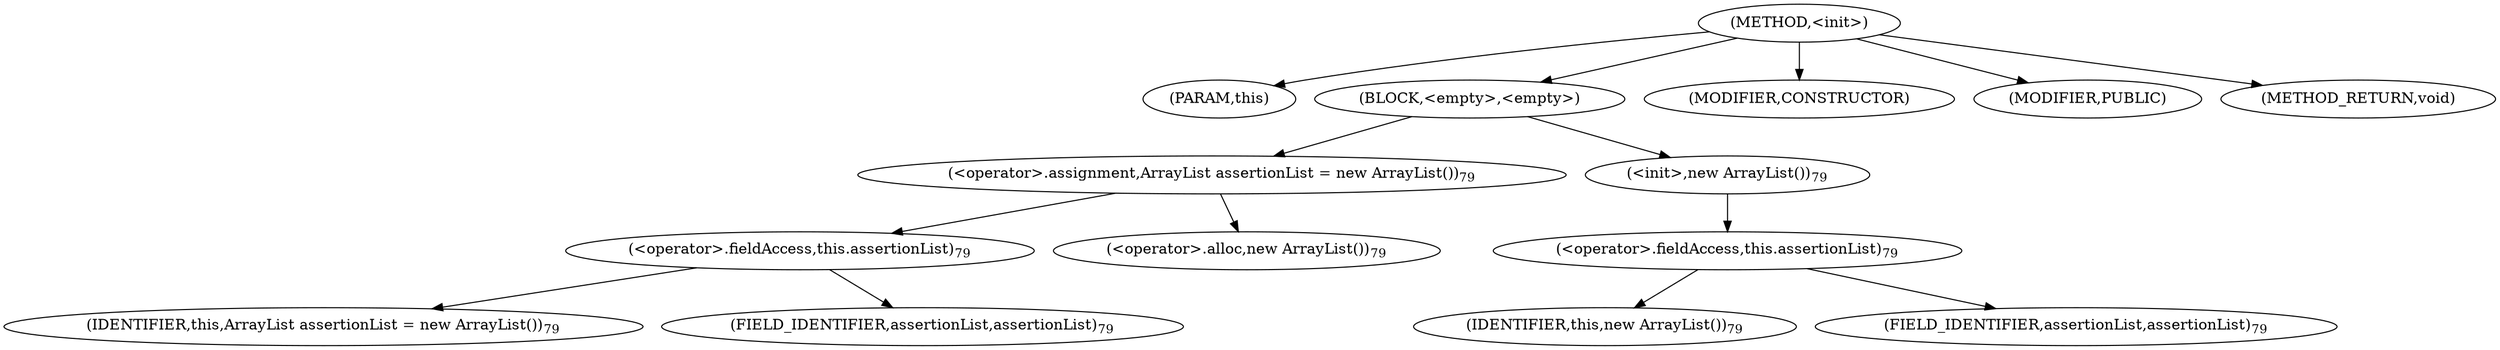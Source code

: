 digraph "&lt;init&gt;" {  
"686" [label = <(METHOD,&lt;init&gt;)> ]
"687" [label = <(PARAM,this)> ]
"688" [label = <(BLOCK,&lt;empty&gt;,&lt;empty&gt;)> ]
"689" [label = <(&lt;operator&gt;.assignment,ArrayList assertionList = new ArrayList())<SUB>79</SUB>> ]
"690" [label = <(&lt;operator&gt;.fieldAccess,this.assertionList)<SUB>79</SUB>> ]
"691" [label = <(IDENTIFIER,this,ArrayList assertionList = new ArrayList())<SUB>79</SUB>> ]
"692" [label = <(FIELD_IDENTIFIER,assertionList,assertionList)<SUB>79</SUB>> ]
"693" [label = <(&lt;operator&gt;.alloc,new ArrayList())<SUB>79</SUB>> ]
"694" [label = <(&lt;init&gt;,new ArrayList())<SUB>79</SUB>> ]
"695" [label = <(&lt;operator&gt;.fieldAccess,this.assertionList)<SUB>79</SUB>> ]
"696" [label = <(IDENTIFIER,this,new ArrayList())<SUB>79</SUB>> ]
"697" [label = <(FIELD_IDENTIFIER,assertionList,assertionList)<SUB>79</SUB>> ]
"698" [label = <(MODIFIER,CONSTRUCTOR)> ]
"699" [label = <(MODIFIER,PUBLIC)> ]
"700" [label = <(METHOD_RETURN,void)> ]
  "686" -> "687" 
  "686" -> "688" 
  "686" -> "698" 
  "686" -> "699" 
  "686" -> "700" 
  "688" -> "689" 
  "688" -> "694" 
  "689" -> "690" 
  "689" -> "693" 
  "690" -> "691" 
  "690" -> "692" 
  "694" -> "695" 
  "695" -> "696" 
  "695" -> "697" 
}

